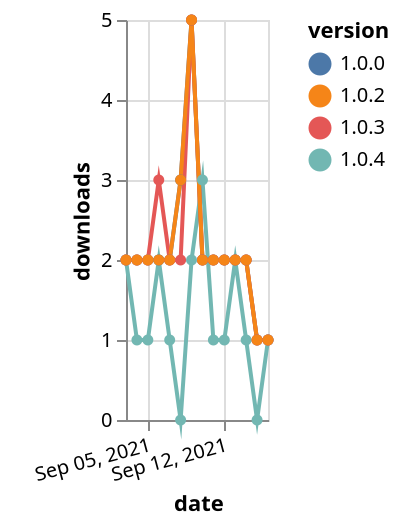 {"$schema": "https://vega.github.io/schema/vega-lite/v5.json", "description": "A simple bar chart with embedded data.", "data": {"values": [{"date": "2021-09-03", "total": 210, "delta": 2, "version": "1.0.4"}, {"date": "2021-09-04", "total": 211, "delta": 1, "version": "1.0.4"}, {"date": "2021-09-05", "total": 212, "delta": 1, "version": "1.0.4"}, {"date": "2021-09-06", "total": 214, "delta": 2, "version": "1.0.4"}, {"date": "2021-09-07", "total": 215, "delta": 1, "version": "1.0.4"}, {"date": "2021-09-08", "total": 215, "delta": 0, "version": "1.0.4"}, {"date": "2021-09-09", "total": 217, "delta": 2, "version": "1.0.4"}, {"date": "2021-09-10", "total": 220, "delta": 3, "version": "1.0.4"}, {"date": "2021-09-11", "total": 221, "delta": 1, "version": "1.0.4"}, {"date": "2021-09-12", "total": 222, "delta": 1, "version": "1.0.4"}, {"date": "2021-09-13", "total": 224, "delta": 2, "version": "1.0.4"}, {"date": "2021-09-14", "total": 225, "delta": 1, "version": "1.0.4"}, {"date": "2021-09-15", "total": 225, "delta": 0, "version": "1.0.4"}, {"date": "2021-09-16", "total": 226, "delta": 1, "version": "1.0.4"}, {"date": "2021-09-03", "total": 2886, "delta": 2, "version": "1.0.0"}, {"date": "2021-09-04", "total": 2888, "delta": 2, "version": "1.0.0"}, {"date": "2021-09-05", "total": 2890, "delta": 2, "version": "1.0.0"}, {"date": "2021-09-06", "total": 2892, "delta": 2, "version": "1.0.0"}, {"date": "2021-09-07", "total": 2894, "delta": 2, "version": "1.0.0"}, {"date": "2021-09-08", "total": 2897, "delta": 3, "version": "1.0.0"}, {"date": "2021-09-09", "total": 2902, "delta": 5, "version": "1.0.0"}, {"date": "2021-09-10", "total": 2904, "delta": 2, "version": "1.0.0"}, {"date": "2021-09-11", "total": 2906, "delta": 2, "version": "1.0.0"}, {"date": "2021-09-12", "total": 2908, "delta": 2, "version": "1.0.0"}, {"date": "2021-09-13", "total": 2910, "delta": 2, "version": "1.0.0"}, {"date": "2021-09-14", "total": 2912, "delta": 2, "version": "1.0.0"}, {"date": "2021-09-15", "total": 2913, "delta": 1, "version": "1.0.0"}, {"date": "2021-09-16", "total": 2914, "delta": 1, "version": "1.0.0"}, {"date": "2021-09-03", "total": 2782, "delta": 2, "version": "1.0.3"}, {"date": "2021-09-04", "total": 2784, "delta": 2, "version": "1.0.3"}, {"date": "2021-09-05", "total": 2786, "delta": 2, "version": "1.0.3"}, {"date": "2021-09-06", "total": 2789, "delta": 3, "version": "1.0.3"}, {"date": "2021-09-07", "total": 2791, "delta": 2, "version": "1.0.3"}, {"date": "2021-09-08", "total": 2793, "delta": 2, "version": "1.0.3"}, {"date": "2021-09-09", "total": 2798, "delta": 5, "version": "1.0.3"}, {"date": "2021-09-10", "total": 2800, "delta": 2, "version": "1.0.3"}, {"date": "2021-09-11", "total": 2802, "delta": 2, "version": "1.0.3"}, {"date": "2021-09-12", "total": 2804, "delta": 2, "version": "1.0.3"}, {"date": "2021-09-13", "total": 2806, "delta": 2, "version": "1.0.3"}, {"date": "2021-09-14", "total": 2808, "delta": 2, "version": "1.0.3"}, {"date": "2021-09-15", "total": 2809, "delta": 1, "version": "1.0.3"}, {"date": "2021-09-16", "total": 2810, "delta": 1, "version": "1.0.3"}, {"date": "2021-09-03", "total": 2977, "delta": 2, "version": "1.0.2"}, {"date": "2021-09-04", "total": 2979, "delta": 2, "version": "1.0.2"}, {"date": "2021-09-05", "total": 2981, "delta": 2, "version": "1.0.2"}, {"date": "2021-09-06", "total": 2983, "delta": 2, "version": "1.0.2"}, {"date": "2021-09-07", "total": 2985, "delta": 2, "version": "1.0.2"}, {"date": "2021-09-08", "total": 2988, "delta": 3, "version": "1.0.2"}, {"date": "2021-09-09", "total": 2993, "delta": 5, "version": "1.0.2"}, {"date": "2021-09-10", "total": 2995, "delta": 2, "version": "1.0.2"}, {"date": "2021-09-11", "total": 2997, "delta": 2, "version": "1.0.2"}, {"date": "2021-09-12", "total": 2999, "delta": 2, "version": "1.0.2"}, {"date": "2021-09-13", "total": 3001, "delta": 2, "version": "1.0.2"}, {"date": "2021-09-14", "total": 3003, "delta": 2, "version": "1.0.2"}, {"date": "2021-09-15", "total": 3004, "delta": 1, "version": "1.0.2"}, {"date": "2021-09-16", "total": 3005, "delta": 1, "version": "1.0.2"}]}, "width": "container", "mark": {"type": "line", "point": {"filled": true}}, "encoding": {"x": {"field": "date", "type": "temporal", "timeUnit": "yearmonthdate", "title": "date", "axis": {"labelAngle": -15}}, "y": {"field": "delta", "type": "quantitative", "title": "downloads"}, "color": {"field": "version", "type": "nominal"}, "tooltip": {"field": "delta"}}}